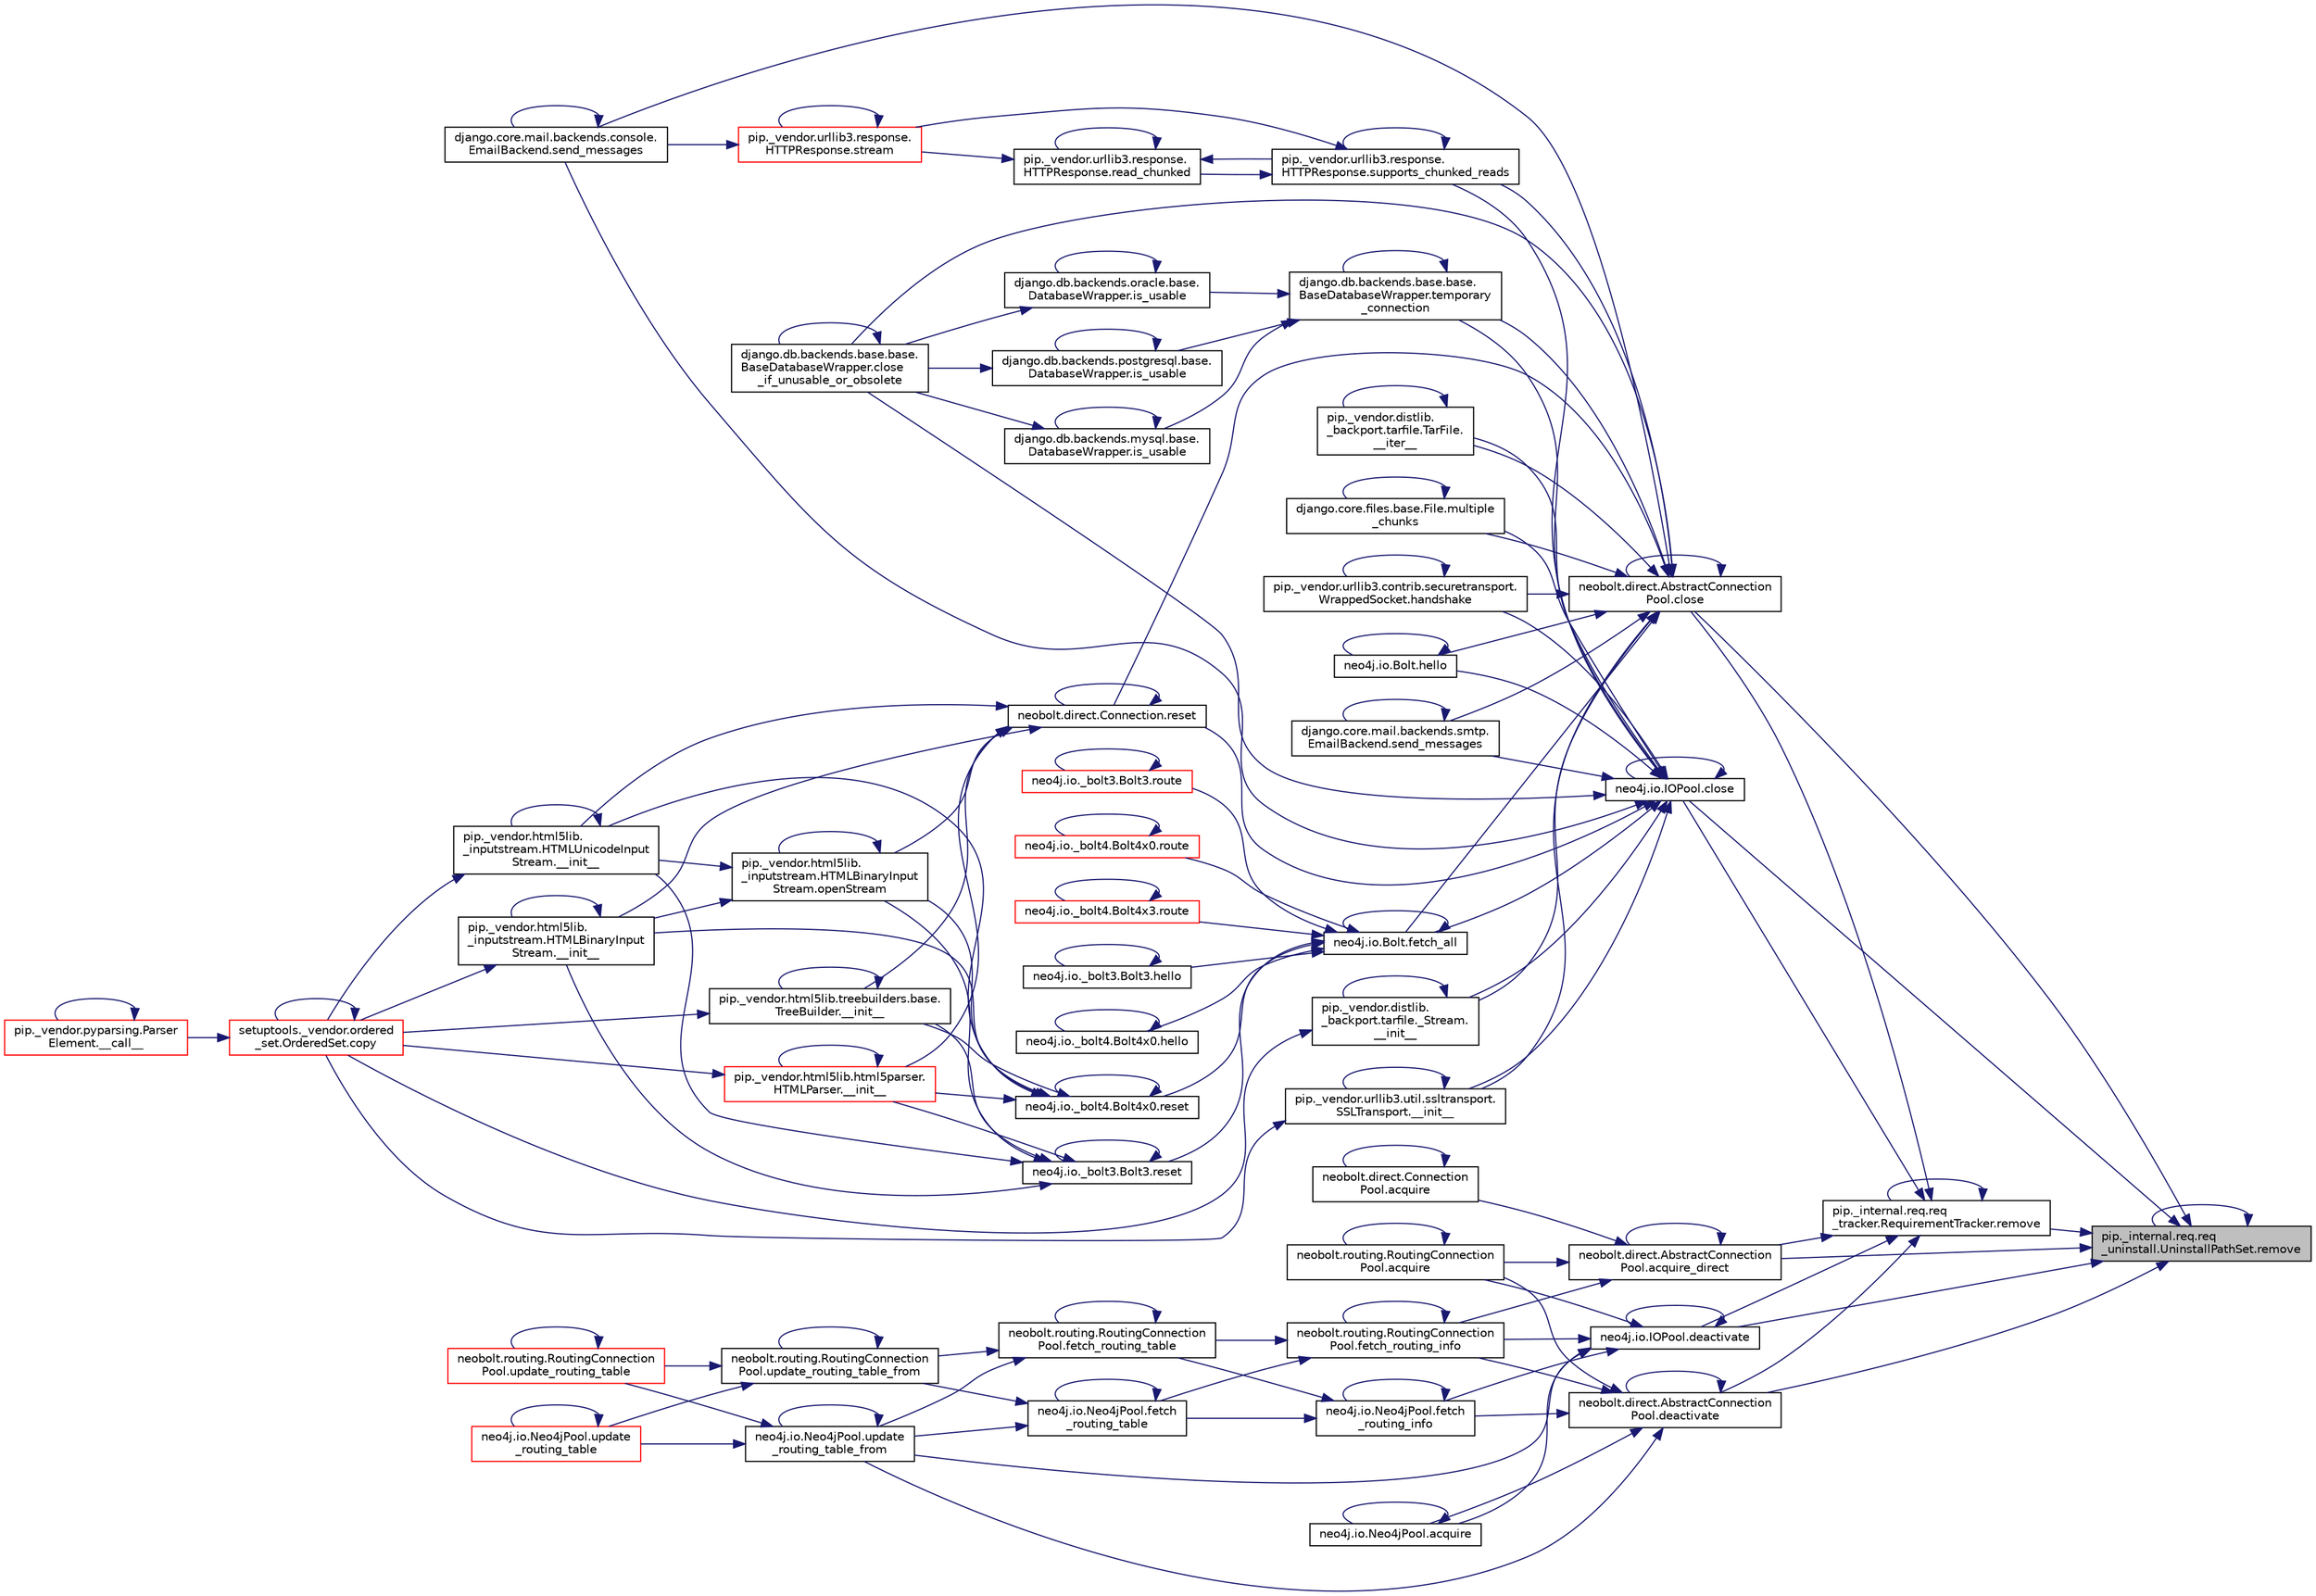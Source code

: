 digraph "pip._internal.req.req_uninstall.UninstallPathSet.remove"
{
 // LATEX_PDF_SIZE
  edge [fontname="Helvetica",fontsize="10",labelfontname="Helvetica",labelfontsize="10"];
  node [fontname="Helvetica",fontsize="10",shape=record];
  rankdir="RL";
  Node1 [label="pip._internal.req.req\l_uninstall.UninstallPathSet.remove",height=0.2,width=0.4,color="black", fillcolor="grey75", style="filled", fontcolor="black",tooltip=" "];
  Node1 -> Node2 [dir="back",color="midnightblue",fontsize="10",style="solid",fontname="Helvetica"];
  Node2 [label="neobolt.direct.AbstractConnection\lPool.acquire_direct",height=0.2,width=0.4,color="black", fillcolor="white", style="filled",URL="$dd/dec/classneobolt_1_1direct_1_1_abstract_connection_pool.html#a0668c26232adf50591c8b4cfbf0a646f",tooltip=" "];
  Node2 -> Node3 [dir="back",color="midnightblue",fontsize="10",style="solid",fontname="Helvetica"];
  Node3 [label="neobolt.direct.Connection\lPool.acquire",height=0.2,width=0.4,color="black", fillcolor="white", style="filled",URL="$df/dc0/classneobolt_1_1direct_1_1_connection_pool.html#a3056b89b17b3d25c0226ebc53f477001",tooltip=" "];
  Node3 -> Node3 [dir="back",color="midnightblue",fontsize="10",style="solid",fontname="Helvetica"];
  Node2 -> Node4 [dir="back",color="midnightblue",fontsize="10",style="solid",fontname="Helvetica"];
  Node4 [label="neobolt.routing.RoutingConnection\lPool.acquire",height=0.2,width=0.4,color="black", fillcolor="white", style="filled",URL="$d6/df7/classneobolt_1_1routing_1_1_routing_connection_pool.html#a2b9873acaddbbdfa059cd66e903e689d",tooltip=" "];
  Node4 -> Node4 [dir="back",color="midnightblue",fontsize="10",style="solid",fontname="Helvetica"];
  Node2 -> Node2 [dir="back",color="midnightblue",fontsize="10",style="solid",fontname="Helvetica"];
  Node2 -> Node5 [dir="back",color="midnightblue",fontsize="10",style="solid",fontname="Helvetica"];
  Node5 [label="neobolt.routing.RoutingConnection\lPool.fetch_routing_info",height=0.2,width=0.4,color="black", fillcolor="white", style="filled",URL="$d6/df7/classneobolt_1_1routing_1_1_routing_connection_pool.html#a413a6b159481bd843fc7d3568df515e1",tooltip=" "];
  Node5 -> Node5 [dir="back",color="midnightblue",fontsize="10",style="solid",fontname="Helvetica"];
  Node5 -> Node6 [dir="back",color="midnightblue",fontsize="10",style="solid",fontname="Helvetica"];
  Node6 [label="neo4j.io.Neo4jPool.fetch\l_routing_table",height=0.2,width=0.4,color="black", fillcolor="white", style="filled",URL="$d4/dee/classneo4j_1_1io_1_1_neo4j_pool.html#a22468f5a81e684ff5751d32607367209",tooltip=" "];
  Node6 -> Node6 [dir="back",color="midnightblue",fontsize="10",style="solid",fontname="Helvetica"];
  Node6 -> Node7 [dir="back",color="midnightblue",fontsize="10",style="solid",fontname="Helvetica"];
  Node7 [label="neobolt.routing.RoutingConnection\lPool.update_routing_table_from",height=0.2,width=0.4,color="black", fillcolor="white", style="filled",URL="$d6/df7/classneobolt_1_1routing_1_1_routing_connection_pool.html#a85739066014e0d4de6adf99dddc30341",tooltip=" "];
  Node7 -> Node8 [dir="back",color="midnightblue",fontsize="10",style="solid",fontname="Helvetica"];
  Node8 [label="neobolt.routing.RoutingConnection\lPool.update_routing_table",height=0.2,width=0.4,color="red", fillcolor="white", style="filled",URL="$d6/df7/classneobolt_1_1routing_1_1_routing_connection_pool.html#a9040e4c4018e950445093abb736d3d5b",tooltip=" "];
  Node8 -> Node8 [dir="back",color="midnightblue",fontsize="10",style="solid",fontname="Helvetica"];
  Node7 -> Node11 [dir="back",color="midnightblue",fontsize="10",style="solid",fontname="Helvetica"];
  Node11 [label="neo4j.io.Neo4jPool.update\l_routing_table",height=0.2,width=0.4,color="red", fillcolor="white", style="filled",URL="$d4/dee/classneo4j_1_1io_1_1_neo4j_pool.html#ae2c1a9f783f413de676899eb3bb43235",tooltip=" "];
  Node11 -> Node11 [dir="back",color="midnightblue",fontsize="10",style="solid",fontname="Helvetica"];
  Node7 -> Node7 [dir="back",color="midnightblue",fontsize="10",style="solid",fontname="Helvetica"];
  Node6 -> Node12 [dir="back",color="midnightblue",fontsize="10",style="solid",fontname="Helvetica"];
  Node12 [label="neo4j.io.Neo4jPool.update\l_routing_table_from",height=0.2,width=0.4,color="black", fillcolor="white", style="filled",URL="$d4/dee/classneo4j_1_1io_1_1_neo4j_pool.html#acf812e0f926fa2429893d160dcd9575d",tooltip=" "];
  Node12 -> Node8 [dir="back",color="midnightblue",fontsize="10",style="solid",fontname="Helvetica"];
  Node12 -> Node11 [dir="back",color="midnightblue",fontsize="10",style="solid",fontname="Helvetica"];
  Node12 -> Node12 [dir="back",color="midnightblue",fontsize="10",style="solid",fontname="Helvetica"];
  Node5 -> Node13 [dir="back",color="midnightblue",fontsize="10",style="solid",fontname="Helvetica"];
  Node13 [label="neobolt.routing.RoutingConnection\lPool.fetch_routing_table",height=0.2,width=0.4,color="black", fillcolor="white", style="filled",URL="$d6/df7/classneobolt_1_1routing_1_1_routing_connection_pool.html#a66a6252f5396532e6fd0e0188cf8d195",tooltip=" "];
  Node13 -> Node13 [dir="back",color="midnightblue",fontsize="10",style="solid",fontname="Helvetica"];
  Node13 -> Node7 [dir="back",color="midnightblue",fontsize="10",style="solid",fontname="Helvetica"];
  Node13 -> Node12 [dir="back",color="midnightblue",fontsize="10",style="solid",fontname="Helvetica"];
  Node1 -> Node14 [dir="back",color="midnightblue",fontsize="10",style="solid",fontname="Helvetica"];
  Node14 [label="neo4j.io.IOPool.close",height=0.2,width=0.4,color="black", fillcolor="white", style="filled",URL="$df/daf/classneo4j_1_1io_1_1_i_o_pool.html#a100def1e1c216546d86c2d2c61c79dc9",tooltip=" "];
  Node14 -> Node15 [dir="back",color="midnightblue",fontsize="10",style="solid",fontname="Helvetica"];
  Node15 [label="pip._vendor.distlib.\l_backport.tarfile._Stream.\l__init__",height=0.2,width=0.4,color="black", fillcolor="white", style="filled",URL="$de/d60/classpip_1_1__vendor_1_1distlib_1_1__backport_1_1tarfile_1_1___stream.html#a17492c93bae9e70b816bffb077cf2912",tooltip=" "];
  Node15 -> Node15 [dir="back",color="midnightblue",fontsize="10",style="solid",fontname="Helvetica"];
  Node15 -> Node16 [dir="back",color="midnightblue",fontsize="10",style="solid",fontname="Helvetica"];
  Node16 [label="setuptools._vendor.ordered\l_set.OrderedSet.copy",height=0.2,width=0.4,color="red", fillcolor="white", style="filled",URL="$d0/d40/classsetuptools_1_1__vendor_1_1ordered__set_1_1_ordered_set.html#a84224c403039b9dac5d2794d85073053",tooltip=" "];
  Node16 -> Node17 [dir="back",color="midnightblue",fontsize="10",style="solid",fontname="Helvetica"];
  Node17 [label="pip._vendor.pyparsing.Parser\lElement.__call__",height=0.2,width=0.4,color="red", fillcolor="white", style="filled",URL="$df/d7f/classpip_1_1__vendor_1_1pyparsing_1_1_parser_element.html#ae345dfb10ea6a1e9c77120e86129ab16",tooltip=" "];
  Node17 -> Node17 [dir="back",color="midnightblue",fontsize="10",style="solid",fontname="Helvetica"];
  Node16 -> Node16 [dir="back",color="midnightblue",fontsize="10",style="solid",fontname="Helvetica"];
  Node14 -> Node99 [dir="back",color="midnightblue",fontsize="10",style="solid",fontname="Helvetica"];
  Node99 [label="pip._vendor.urllib3.util.ssltransport.\lSSLTransport.__init__",height=0.2,width=0.4,color="black", fillcolor="white", style="filled",URL="$d5/d5b/classpip_1_1__vendor_1_1urllib3_1_1util_1_1ssltransport_1_1_s_s_l_transport.html#a732f5816c7be7853f2549ffabbfdc1df",tooltip=" "];
  Node99 -> Node99 [dir="back",color="midnightblue",fontsize="10",style="solid",fontname="Helvetica"];
  Node99 -> Node16 [dir="back",color="midnightblue",fontsize="10",style="solid",fontname="Helvetica"];
  Node14 -> Node100 [dir="back",color="midnightblue",fontsize="10",style="solid",fontname="Helvetica"];
  Node100 [label="pip._vendor.distlib.\l_backport.tarfile.TarFile.\l__iter__",height=0.2,width=0.4,color="black", fillcolor="white", style="filled",URL="$d7/d1d/classpip_1_1__vendor_1_1distlib_1_1__backport_1_1tarfile_1_1_tar_file.html#aeff57e92d5ef967aef950e42d56ece22",tooltip=" "];
  Node100 -> Node100 [dir="back",color="midnightblue",fontsize="10",style="solid",fontname="Helvetica"];
  Node14 -> Node14 [dir="back",color="midnightblue",fontsize="10",style="solid",fontname="Helvetica"];
  Node14 -> Node101 [dir="back",color="midnightblue",fontsize="10",style="solid",fontname="Helvetica"];
  Node101 [label="django.db.backends.base.base.\lBaseDatabaseWrapper.close\l_if_unusable_or_obsolete",height=0.2,width=0.4,color="black", fillcolor="white", style="filled",URL="$d2/d62/classdjango_1_1db_1_1backends_1_1base_1_1base_1_1_base_database_wrapper.html#a76d714cd976b2dd3cd3c731984d299d0",tooltip=" "];
  Node101 -> Node101 [dir="back",color="midnightblue",fontsize="10",style="solid",fontname="Helvetica"];
  Node14 -> Node102 [dir="back",color="midnightblue",fontsize="10",style="solid",fontname="Helvetica"];
  Node102 [label="neo4j.io.Bolt.fetch_all",height=0.2,width=0.4,color="black", fillcolor="white", style="filled",URL="$db/dec/classneo4j_1_1io_1_1_bolt.html#aeabe1dd43e33259be90037c6f311f360",tooltip=" "];
  Node102 -> Node102 [dir="back",color="midnightblue",fontsize="10",style="solid",fontname="Helvetica"];
  Node102 -> Node103 [dir="back",color="midnightblue",fontsize="10",style="solid",fontname="Helvetica"];
  Node103 [label="neo4j.io._bolt3.Bolt3.hello",height=0.2,width=0.4,color="black", fillcolor="white", style="filled",URL="$db/d66/classneo4j_1_1io_1_1__bolt3_1_1_bolt3.html#a4b44932eb9deb87d3ef16d5f3eeabd48",tooltip=" "];
  Node103 -> Node103 [dir="back",color="midnightblue",fontsize="10",style="solid",fontname="Helvetica"];
  Node102 -> Node104 [dir="back",color="midnightblue",fontsize="10",style="solid",fontname="Helvetica"];
  Node104 [label="neo4j.io._bolt4.Bolt4x0.hello",height=0.2,width=0.4,color="black", fillcolor="white", style="filled",URL="$d2/dd8/classneo4j_1_1io_1_1__bolt4_1_1_bolt4x0.html#a834ee76dbf7f2f4b2098bbd2978f7c6f",tooltip=" "];
  Node104 -> Node104 [dir="back",color="midnightblue",fontsize="10",style="solid",fontname="Helvetica"];
  Node102 -> Node105 [dir="back",color="midnightblue",fontsize="10",style="solid",fontname="Helvetica"];
  Node105 [label="neo4j.io._bolt3.Bolt3.reset",height=0.2,width=0.4,color="black", fillcolor="white", style="filled",URL="$db/d66/classneo4j_1_1io_1_1__bolt3_1_1_bolt3.html#a2ea8fc802c7b0d66e3549121b1285947",tooltip=" "];
  Node105 -> Node91 [dir="back",color="midnightblue",fontsize="10",style="solid",fontname="Helvetica"];
  Node91 [label="pip._vendor.html5lib.treebuilders.base.\lTreeBuilder.__init__",height=0.2,width=0.4,color="black", fillcolor="white", style="filled",URL="$dc/d32/classpip_1_1__vendor_1_1html5lib_1_1treebuilders_1_1base_1_1_tree_builder.html#a9c33de062da5ed869465f126e6d4c88c",tooltip=" "];
  Node91 -> Node91 [dir="back",color="midnightblue",fontsize="10",style="solid",fontname="Helvetica"];
  Node91 -> Node16 [dir="back",color="midnightblue",fontsize="10",style="solid",fontname="Helvetica"];
  Node105 -> Node92 [dir="back",color="midnightblue",fontsize="10",style="solid",fontname="Helvetica"];
  Node92 [label="pip._vendor.html5lib.\l_inputstream.HTMLUnicodeInput\lStream.__init__",height=0.2,width=0.4,color="black", fillcolor="white", style="filled",URL="$de/dab/classpip_1_1__vendor_1_1html5lib_1_1__inputstream_1_1_h_t_m_l_unicode_input_stream.html#aae329b9a8ec6d32fbe6de851cf40357c",tooltip=" "];
  Node92 -> Node92 [dir="back",color="midnightblue",fontsize="10",style="solid",fontname="Helvetica"];
  Node92 -> Node16 [dir="back",color="midnightblue",fontsize="10",style="solid",fontname="Helvetica"];
  Node105 -> Node93 [dir="back",color="midnightblue",fontsize="10",style="solid",fontname="Helvetica"];
  Node93 [label="pip._vendor.html5lib.\l_inputstream.HTMLBinaryInput\lStream.__init__",height=0.2,width=0.4,color="black", fillcolor="white", style="filled",URL="$dc/db5/classpip_1_1__vendor_1_1html5lib_1_1__inputstream_1_1_h_t_m_l_binary_input_stream.html#a0ffa5c0b7956975f3ee09dab1b8a53bd",tooltip=" "];
  Node93 -> Node93 [dir="back",color="midnightblue",fontsize="10",style="solid",fontname="Helvetica"];
  Node93 -> Node16 [dir="back",color="midnightblue",fontsize="10",style="solid",fontname="Helvetica"];
  Node105 -> Node94 [dir="back",color="midnightblue",fontsize="10",style="solid",fontname="Helvetica"];
  Node94 [label="pip._vendor.html5lib.html5parser.\lHTMLParser.__init__",height=0.2,width=0.4,color="red", fillcolor="white", style="filled",URL="$dd/dcc/classpip_1_1__vendor_1_1html5lib_1_1html5parser_1_1_h_t_m_l_parser.html#ad9b0cd5d2f6a8f940f4efc6b6124c9be",tooltip=" "];
  Node94 -> Node94 [dir="back",color="midnightblue",fontsize="10",style="solid",fontname="Helvetica"];
  Node94 -> Node16 [dir="back",color="midnightblue",fontsize="10",style="solid",fontname="Helvetica"];
  Node105 -> Node96 [dir="back",color="midnightblue",fontsize="10",style="solid",fontname="Helvetica"];
  Node96 [label="pip._vendor.html5lib.\l_inputstream.HTMLBinaryInput\lStream.openStream",height=0.2,width=0.4,color="black", fillcolor="white", style="filled",URL="$dc/db5/classpip_1_1__vendor_1_1html5lib_1_1__inputstream_1_1_h_t_m_l_binary_input_stream.html#a130683adf40d7ed6dd517b9ce34f5019",tooltip=" "];
  Node96 -> Node92 [dir="back",color="midnightblue",fontsize="10",style="solid",fontname="Helvetica"];
  Node96 -> Node93 [dir="back",color="midnightblue",fontsize="10",style="solid",fontname="Helvetica"];
  Node96 -> Node96 [dir="back",color="midnightblue",fontsize="10",style="solid",fontname="Helvetica"];
  Node105 -> Node105 [dir="back",color="midnightblue",fontsize="10",style="solid",fontname="Helvetica"];
  Node102 -> Node106 [dir="back",color="midnightblue",fontsize="10",style="solid",fontname="Helvetica"];
  Node106 [label="neo4j.io._bolt4.Bolt4x0.reset",height=0.2,width=0.4,color="black", fillcolor="white", style="filled",URL="$d2/dd8/classneo4j_1_1io_1_1__bolt4_1_1_bolt4x0.html#a2dc1b3e8cd497185596a179c7d14c209",tooltip=" "];
  Node106 -> Node91 [dir="back",color="midnightblue",fontsize="10",style="solid",fontname="Helvetica"];
  Node106 -> Node92 [dir="back",color="midnightblue",fontsize="10",style="solid",fontname="Helvetica"];
  Node106 -> Node93 [dir="back",color="midnightblue",fontsize="10",style="solid",fontname="Helvetica"];
  Node106 -> Node94 [dir="back",color="midnightblue",fontsize="10",style="solid",fontname="Helvetica"];
  Node106 -> Node96 [dir="back",color="midnightblue",fontsize="10",style="solid",fontname="Helvetica"];
  Node106 -> Node106 [dir="back",color="midnightblue",fontsize="10",style="solid",fontname="Helvetica"];
  Node102 -> Node68 [dir="back",color="midnightblue",fontsize="10",style="solid",fontname="Helvetica"];
  Node68 [label="neo4j.io._bolt3.Bolt3.route",height=0.2,width=0.4,color="red", fillcolor="white", style="filled",URL="$db/d66/classneo4j_1_1io_1_1__bolt3_1_1_bolt3.html#af735de14dbf5cec61d93fd9fc396afd8",tooltip=" "];
  Node68 -> Node68 [dir="back",color="midnightblue",fontsize="10",style="solid",fontname="Helvetica"];
  Node102 -> Node107 [dir="back",color="midnightblue",fontsize="10",style="solid",fontname="Helvetica"];
  Node107 [label="neo4j.io._bolt4.Bolt4x0.route",height=0.2,width=0.4,color="red", fillcolor="white", style="filled",URL="$d2/dd8/classneo4j_1_1io_1_1__bolt4_1_1_bolt4x0.html#a9cbebb3429f2781e149d2d8c16e423e7",tooltip=" "];
  Node107 -> Node107 [dir="back",color="midnightblue",fontsize="10",style="solid",fontname="Helvetica"];
  Node102 -> Node108 [dir="back",color="midnightblue",fontsize="10",style="solid",fontname="Helvetica"];
  Node108 [label="neo4j.io._bolt4.Bolt4x3.route",height=0.2,width=0.4,color="red", fillcolor="white", style="filled",URL="$db/df6/classneo4j_1_1io_1_1__bolt4_1_1_bolt4x3.html#a82e13beed47984aa399feec03c498343",tooltip=" "];
  Node108 -> Node108 [dir="back",color="midnightblue",fontsize="10",style="solid",fontname="Helvetica"];
  Node14 -> Node109 [dir="back",color="midnightblue",fontsize="10",style="solid",fontname="Helvetica"];
  Node109 [label="pip._vendor.urllib3.contrib.securetransport.\lWrappedSocket.handshake",height=0.2,width=0.4,color="black", fillcolor="white", style="filled",URL="$da/dfd/classpip_1_1__vendor_1_1urllib3_1_1contrib_1_1securetransport_1_1_wrapped_socket.html#a4dff747225797a2242238d7e073fa79b",tooltip=" "];
  Node109 -> Node109 [dir="back",color="midnightblue",fontsize="10",style="solid",fontname="Helvetica"];
  Node14 -> Node110 [dir="back",color="midnightblue",fontsize="10",style="solid",fontname="Helvetica"];
  Node110 [label="neo4j.io.Bolt.hello",height=0.2,width=0.4,color="black", fillcolor="white", style="filled",URL="$db/dec/classneo4j_1_1io_1_1_bolt.html#a1a6121a9c8476295123e385ed351f383",tooltip=" "];
  Node110 -> Node110 [dir="back",color="midnightblue",fontsize="10",style="solid",fontname="Helvetica"];
  Node14 -> Node111 [dir="back",color="midnightblue",fontsize="10",style="solid",fontname="Helvetica"];
  Node111 [label="django.core.files.base.File.multiple\l_chunks",height=0.2,width=0.4,color="black", fillcolor="white", style="filled",URL="$db/def/classdjango_1_1core_1_1files_1_1base_1_1_file.html#a41708b1d92779c4397c67d10cfcf159e",tooltip=" "];
  Node111 -> Node111 [dir="back",color="midnightblue",fontsize="10",style="solid",fontname="Helvetica"];
  Node14 -> Node90 [dir="back",color="midnightblue",fontsize="10",style="solid",fontname="Helvetica"];
  Node90 [label="neobolt.direct.Connection.reset",height=0.2,width=0.4,color="black", fillcolor="white", style="filled",URL="$d8/db4/classneobolt_1_1direct_1_1_connection.html#a61bc4e93d32e42b507e812be65482c08",tooltip=" "];
  Node90 -> Node91 [dir="back",color="midnightblue",fontsize="10",style="solid",fontname="Helvetica"];
  Node90 -> Node92 [dir="back",color="midnightblue",fontsize="10",style="solid",fontname="Helvetica"];
  Node90 -> Node93 [dir="back",color="midnightblue",fontsize="10",style="solid",fontname="Helvetica"];
  Node90 -> Node94 [dir="back",color="midnightblue",fontsize="10",style="solid",fontname="Helvetica"];
  Node90 -> Node96 [dir="back",color="midnightblue",fontsize="10",style="solid",fontname="Helvetica"];
  Node90 -> Node90 [dir="back",color="midnightblue",fontsize="10",style="solid",fontname="Helvetica"];
  Node14 -> Node112 [dir="back",color="midnightblue",fontsize="10",style="solid",fontname="Helvetica"];
  Node112 [label="django.core.mail.backends.console.\lEmailBackend.send_messages",height=0.2,width=0.4,color="black", fillcolor="white", style="filled",URL="$d4/de3/classdjango_1_1core_1_1mail_1_1backends_1_1console_1_1_email_backend.html#a47ee8e77d6aeb5cba1d4598e6d982097",tooltip=" "];
  Node112 -> Node112 [dir="back",color="midnightblue",fontsize="10",style="solid",fontname="Helvetica"];
  Node14 -> Node113 [dir="back",color="midnightblue",fontsize="10",style="solid",fontname="Helvetica"];
  Node113 [label="django.core.mail.backends.smtp.\lEmailBackend.send_messages",height=0.2,width=0.4,color="black", fillcolor="white", style="filled",URL="$d7/db2/classdjango_1_1core_1_1mail_1_1backends_1_1smtp_1_1_email_backend.html#afed9f658c7a62be6d2e2c2d1f89d2acb",tooltip=" "];
  Node113 -> Node113 [dir="back",color="midnightblue",fontsize="10",style="solid",fontname="Helvetica"];
  Node14 -> Node114 [dir="back",color="midnightblue",fontsize="10",style="solid",fontname="Helvetica"];
  Node114 [label="pip._vendor.urllib3.response.\lHTTPResponse.supports_chunked_reads",height=0.2,width=0.4,color="black", fillcolor="white", style="filled",URL="$dd/d5a/classpip_1_1__vendor_1_1urllib3_1_1response_1_1_h_t_t_p_response.html#a2a1912a3eac26ffca9f80fa1ab140126",tooltip=" "];
  Node114 -> Node115 [dir="back",color="midnightblue",fontsize="10",style="solid",fontname="Helvetica"];
  Node115 [label="pip._vendor.urllib3.response.\lHTTPResponse.read_chunked",height=0.2,width=0.4,color="black", fillcolor="white", style="filled",URL="$dd/d5a/classpip_1_1__vendor_1_1urllib3_1_1response_1_1_h_t_t_p_response.html#a4c7a442f95795a5db145a0680ffbd658",tooltip=" "];
  Node115 -> Node115 [dir="back",color="midnightblue",fontsize="10",style="solid",fontname="Helvetica"];
  Node115 -> Node116 [dir="back",color="midnightblue",fontsize="10",style="solid",fontname="Helvetica"];
  Node116 [label="pip._vendor.urllib3.response.\lHTTPResponse.stream",height=0.2,width=0.4,color="red", fillcolor="white", style="filled",URL="$dd/d5a/classpip_1_1__vendor_1_1urllib3_1_1response_1_1_h_t_t_p_response.html#aad7ca8755c86a2cfe56f28e64b7f9e77",tooltip=" "];
  Node116 -> Node112 [dir="back",color="midnightblue",fontsize="10",style="solid",fontname="Helvetica"];
  Node116 -> Node116 [dir="back",color="midnightblue",fontsize="10",style="solid",fontname="Helvetica"];
  Node115 -> Node114 [dir="back",color="midnightblue",fontsize="10",style="solid",fontname="Helvetica"];
  Node114 -> Node116 [dir="back",color="midnightblue",fontsize="10",style="solid",fontname="Helvetica"];
  Node114 -> Node114 [dir="back",color="midnightblue",fontsize="10",style="solid",fontname="Helvetica"];
  Node14 -> Node622 [dir="back",color="midnightblue",fontsize="10",style="solid",fontname="Helvetica"];
  Node622 [label="django.db.backends.base.base.\lBaseDatabaseWrapper.temporary\l_connection",height=0.2,width=0.4,color="black", fillcolor="white", style="filled",URL="$d2/d62/classdjango_1_1db_1_1backends_1_1base_1_1base_1_1_base_database_wrapper.html#aa5a34affc0126827cec3945846c351ab",tooltip=" "];
  Node622 -> Node623 [dir="back",color="midnightblue",fontsize="10",style="solid",fontname="Helvetica"];
  Node623 [label="django.db.backends.mysql.base.\lDatabaseWrapper.is_usable",height=0.2,width=0.4,color="black", fillcolor="white", style="filled",URL="$d4/dbe/classdjango_1_1db_1_1backends_1_1mysql_1_1base_1_1_database_wrapper.html#a77c003153d59f4792b5727ebff6fbfda",tooltip=" "];
  Node623 -> Node101 [dir="back",color="midnightblue",fontsize="10",style="solid",fontname="Helvetica"];
  Node623 -> Node623 [dir="back",color="midnightblue",fontsize="10",style="solid",fontname="Helvetica"];
  Node622 -> Node624 [dir="back",color="midnightblue",fontsize="10",style="solid",fontname="Helvetica"];
  Node624 [label="django.db.backends.oracle.base.\lDatabaseWrapper.is_usable",height=0.2,width=0.4,color="black", fillcolor="white", style="filled",URL="$dd/dbf/classdjango_1_1db_1_1backends_1_1oracle_1_1base_1_1_database_wrapper.html#aed65b61d825c6e00716d9a01c024165b",tooltip=" "];
  Node624 -> Node101 [dir="back",color="midnightblue",fontsize="10",style="solid",fontname="Helvetica"];
  Node624 -> Node624 [dir="back",color="midnightblue",fontsize="10",style="solid",fontname="Helvetica"];
  Node622 -> Node625 [dir="back",color="midnightblue",fontsize="10",style="solid",fontname="Helvetica"];
  Node625 [label="django.db.backends.postgresql.base.\lDatabaseWrapper.is_usable",height=0.2,width=0.4,color="black", fillcolor="white", style="filled",URL="$de/d94/classdjango_1_1db_1_1backends_1_1postgresql_1_1base_1_1_database_wrapper.html#a1aa1004ebf25a148e0d423948eea2bff",tooltip=" "];
  Node625 -> Node101 [dir="back",color="midnightblue",fontsize="10",style="solid",fontname="Helvetica"];
  Node625 -> Node625 [dir="back",color="midnightblue",fontsize="10",style="solid",fontname="Helvetica"];
  Node622 -> Node622 [dir="back",color="midnightblue",fontsize="10",style="solid",fontname="Helvetica"];
  Node1 -> Node98 [dir="back",color="midnightblue",fontsize="10",style="solid",fontname="Helvetica"];
  Node98 [label="neobolt.direct.AbstractConnection\lPool.close",height=0.2,width=0.4,color="black", fillcolor="white", style="filled",URL="$dd/dec/classneobolt_1_1direct_1_1_abstract_connection_pool.html#a0469a6a947b4242c95d0341ef9fd48ba",tooltip=" "];
  Node98 -> Node15 [dir="back",color="midnightblue",fontsize="10",style="solid",fontname="Helvetica"];
  Node98 -> Node99 [dir="back",color="midnightblue",fontsize="10",style="solid",fontname="Helvetica"];
  Node98 -> Node100 [dir="back",color="midnightblue",fontsize="10",style="solid",fontname="Helvetica"];
  Node98 -> Node98 [dir="back",color="midnightblue",fontsize="10",style="solid",fontname="Helvetica"];
  Node98 -> Node101 [dir="back",color="midnightblue",fontsize="10",style="solid",fontname="Helvetica"];
  Node98 -> Node102 [dir="back",color="midnightblue",fontsize="10",style="solid",fontname="Helvetica"];
  Node98 -> Node109 [dir="back",color="midnightblue",fontsize="10",style="solid",fontname="Helvetica"];
  Node98 -> Node110 [dir="back",color="midnightblue",fontsize="10",style="solid",fontname="Helvetica"];
  Node98 -> Node111 [dir="back",color="midnightblue",fontsize="10",style="solid",fontname="Helvetica"];
  Node98 -> Node90 [dir="back",color="midnightblue",fontsize="10",style="solid",fontname="Helvetica"];
  Node98 -> Node112 [dir="back",color="midnightblue",fontsize="10",style="solid",fontname="Helvetica"];
  Node98 -> Node113 [dir="back",color="midnightblue",fontsize="10",style="solid",fontname="Helvetica"];
  Node98 -> Node114 [dir="back",color="midnightblue",fontsize="10",style="solid",fontname="Helvetica"];
  Node98 -> Node622 [dir="back",color="midnightblue",fontsize="10",style="solid",fontname="Helvetica"];
  Node1 -> Node629 [dir="back",color="midnightblue",fontsize="10",style="solid",fontname="Helvetica"];
  Node629 [label="neo4j.io.IOPool.deactivate",height=0.2,width=0.4,color="black", fillcolor="white", style="filled",URL="$df/daf/classneo4j_1_1io_1_1_i_o_pool.html#a428e81241bb2f70df6f3b551ba4717f1",tooltip=" "];
  Node629 -> Node4 [dir="back",color="midnightblue",fontsize="10",style="solid",fontname="Helvetica"];
  Node629 -> Node630 [dir="back",color="midnightblue",fontsize="10",style="solid",fontname="Helvetica"];
  Node630 [label="neo4j.io.Neo4jPool.acquire",height=0.2,width=0.4,color="black", fillcolor="white", style="filled",URL="$d4/dee/classneo4j_1_1io_1_1_neo4j_pool.html#aec21c298d7a946c6490361cd29263a73",tooltip=" "];
  Node630 -> Node630 [dir="back",color="midnightblue",fontsize="10",style="solid",fontname="Helvetica"];
  Node629 -> Node629 [dir="back",color="midnightblue",fontsize="10",style="solid",fontname="Helvetica"];
  Node629 -> Node5 [dir="back",color="midnightblue",fontsize="10",style="solid",fontname="Helvetica"];
  Node629 -> Node631 [dir="back",color="midnightblue",fontsize="10",style="solid",fontname="Helvetica"];
  Node631 [label="neo4j.io.Neo4jPool.fetch\l_routing_info",height=0.2,width=0.4,color="black", fillcolor="white", style="filled",URL="$d4/dee/classneo4j_1_1io_1_1_neo4j_pool.html#affc9b052cb007524807584be9abfe563",tooltip=" "];
  Node631 -> Node631 [dir="back",color="midnightblue",fontsize="10",style="solid",fontname="Helvetica"];
  Node631 -> Node6 [dir="back",color="midnightblue",fontsize="10",style="solid",fontname="Helvetica"];
  Node631 -> Node13 [dir="back",color="midnightblue",fontsize="10",style="solid",fontname="Helvetica"];
  Node629 -> Node12 [dir="back",color="midnightblue",fontsize="10",style="solid",fontname="Helvetica"];
  Node1 -> Node632 [dir="back",color="midnightblue",fontsize="10",style="solid",fontname="Helvetica"];
  Node632 [label="neobolt.direct.AbstractConnection\lPool.deactivate",height=0.2,width=0.4,color="black", fillcolor="white", style="filled",URL="$dd/dec/classneobolt_1_1direct_1_1_abstract_connection_pool.html#a8c0b47750e271292ebfe7e09bab92ae7",tooltip=" "];
  Node632 -> Node4 [dir="back",color="midnightblue",fontsize="10",style="solid",fontname="Helvetica"];
  Node632 -> Node630 [dir="back",color="midnightblue",fontsize="10",style="solid",fontname="Helvetica"];
  Node632 -> Node632 [dir="back",color="midnightblue",fontsize="10",style="solid",fontname="Helvetica"];
  Node632 -> Node5 [dir="back",color="midnightblue",fontsize="10",style="solid",fontname="Helvetica"];
  Node632 -> Node631 [dir="back",color="midnightblue",fontsize="10",style="solid",fontname="Helvetica"];
  Node632 -> Node12 [dir="back",color="midnightblue",fontsize="10",style="solid",fontname="Helvetica"];
  Node1 -> Node1 [dir="back",color="midnightblue",fontsize="10",style="solid",fontname="Helvetica"];
  Node1 -> Node97 [dir="back",color="midnightblue",fontsize="10",style="solid",fontname="Helvetica"];
  Node97 [label="pip._internal.req.req\l_tracker.RequirementTracker.remove",height=0.2,width=0.4,color="black", fillcolor="white", style="filled",URL="$da/d8b/classpip_1_1__internal_1_1req_1_1req__tracker_1_1_requirement_tracker.html#a2b63d916ecf3d02c4eb7339df7d2dc3f",tooltip=" "];
  Node97 -> Node2 [dir="back",color="midnightblue",fontsize="10",style="solid",fontname="Helvetica"];
  Node97 -> Node14 [dir="back",color="midnightblue",fontsize="10",style="solid",fontname="Helvetica"];
  Node97 -> Node98 [dir="back",color="midnightblue",fontsize="10",style="solid",fontname="Helvetica"];
  Node97 -> Node629 [dir="back",color="midnightblue",fontsize="10",style="solid",fontname="Helvetica"];
  Node97 -> Node632 [dir="back",color="midnightblue",fontsize="10",style="solid",fontname="Helvetica"];
  Node97 -> Node97 [dir="back",color="midnightblue",fontsize="10",style="solid",fontname="Helvetica"];
}
